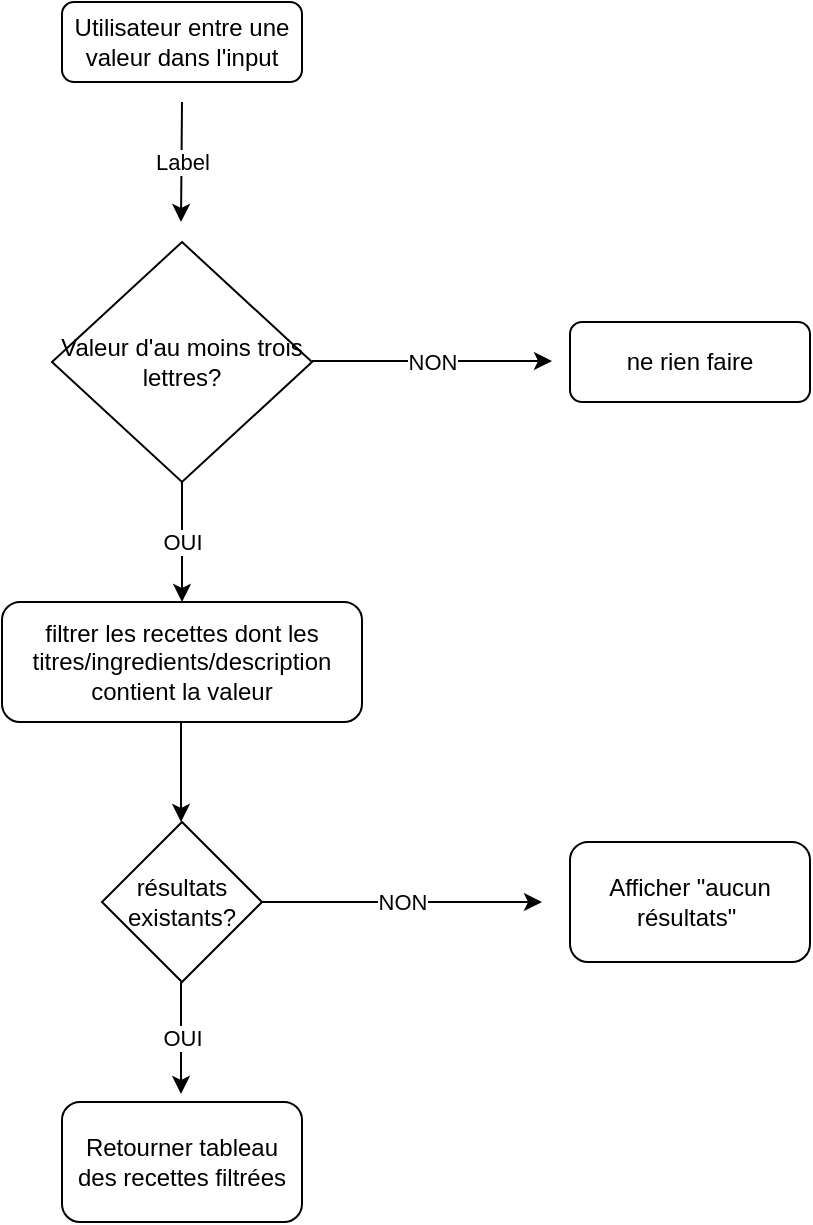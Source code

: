 <mxfile version="14.6.13" type="device"><diagram id="C5RBs43oDa-KdzZeNtuy" name="Page-1"><mxGraphModel dx="1422" dy="762" grid="1" gridSize="10" guides="1" tooltips="1" connect="1" arrows="1" fold="1" page="1" pageScale="1" pageWidth="827" pageHeight="1169" math="0" shadow="0"><root><mxCell id="WIyWlLk6GJQsqaUBKTNV-0"/><mxCell id="WIyWlLk6GJQsqaUBKTNV-1" parent="WIyWlLk6GJQsqaUBKTNV-0"/><mxCell id="WIyWlLk6GJQsqaUBKTNV-3" value="Utilisateur entre une valeur dans l'input" style="rounded=1;whiteSpace=wrap;html=1;fontSize=12;glass=0;strokeWidth=1;shadow=0;" parent="WIyWlLk6GJQsqaUBKTNV-1" vertex="1"><mxGeometry x="160" y="60" width="120" height="40" as="geometry"/></mxCell><mxCell id="WIyWlLk6GJQsqaUBKTNV-7" value="ne rien faire" style="rounded=1;whiteSpace=wrap;html=1;fontSize=12;glass=0;strokeWidth=1;shadow=0;" parent="WIyWlLk6GJQsqaUBKTNV-1" vertex="1"><mxGeometry x="414" y="220" width="120" height="40" as="geometry"/></mxCell><mxCell id="xd039JrLgHRqBpubF5o6-2" value="&lt;span&gt;Valeur d'au moins trois lettres?&lt;/span&gt;" style="rhombus;whiteSpace=wrap;html=1;" vertex="1" parent="WIyWlLk6GJQsqaUBKTNV-1"><mxGeometry x="155" y="180" width="130" height="120" as="geometry"/></mxCell><mxCell id="xd039JrLgHRqBpubF5o6-6" value="" style="endArrow=classic;html=1;" edge="1" parent="WIyWlLk6GJQsqaUBKTNV-1"><mxGeometry relative="1" as="geometry"><mxPoint x="220" y="300" as="sourcePoint"/><mxPoint x="220" y="360" as="targetPoint"/></mxGeometry></mxCell><mxCell id="xd039JrLgHRqBpubF5o6-7" value="OUI" style="edgeLabel;resizable=0;html=1;align=center;verticalAlign=middle;" connectable="0" vertex="1" parent="xd039JrLgHRqBpubF5o6-6"><mxGeometry relative="1" as="geometry"/></mxCell><mxCell id="xd039JrLgHRqBpubF5o6-8" value="" style="endArrow=classic;html=1;" edge="1" parent="WIyWlLk6GJQsqaUBKTNV-1"><mxGeometry relative="1" as="geometry"><mxPoint x="220" y="110" as="sourcePoint"/><mxPoint x="219.5" y="170" as="targetPoint"/></mxGeometry></mxCell><mxCell id="xd039JrLgHRqBpubF5o6-9" value="Label" style="edgeLabel;resizable=0;html=1;align=center;verticalAlign=middle;" connectable="0" vertex="1" parent="xd039JrLgHRqBpubF5o6-8"><mxGeometry relative="1" as="geometry"/></mxCell><mxCell id="xd039JrLgHRqBpubF5o6-10" value="" style="endArrow=classic;html=1;" edge="1" parent="WIyWlLk6GJQsqaUBKTNV-1"><mxGeometry relative="1" as="geometry"><mxPoint x="285" y="239.5" as="sourcePoint"/><mxPoint x="405" y="239.5" as="targetPoint"/><Array as="points"/></mxGeometry></mxCell><mxCell id="xd039JrLgHRqBpubF5o6-11" value="NON" style="edgeLabel;resizable=0;html=1;align=center;verticalAlign=middle;" connectable="0" vertex="1" parent="xd039JrLgHRqBpubF5o6-10"><mxGeometry relative="1" as="geometry"/></mxCell><mxCell id="xd039JrLgHRqBpubF5o6-12" value="filtrer les recettes dont les titres/ingredients/description contient la valeur" style="rounded=1;whiteSpace=wrap;html=1;" vertex="1" parent="WIyWlLk6GJQsqaUBKTNV-1"><mxGeometry x="130" y="360" width="180" height="60" as="geometry"/></mxCell><mxCell id="xd039JrLgHRqBpubF5o6-15" value="" style="endArrow=classic;html=1;" edge="1" parent="WIyWlLk6GJQsqaUBKTNV-1"><mxGeometry width="50" height="50" relative="1" as="geometry"><mxPoint x="219.5" y="420" as="sourcePoint"/><mxPoint x="219.5" y="470" as="targetPoint"/></mxGeometry></mxCell><mxCell id="xd039JrLgHRqBpubF5o6-17" value="résultats existants?" style="rhombus;whiteSpace=wrap;html=1;" vertex="1" parent="WIyWlLk6GJQsqaUBKTNV-1"><mxGeometry x="180" y="470" width="80" height="80" as="geometry"/></mxCell><mxCell id="xd039JrLgHRqBpubF5o6-18" value="" style="endArrow=classic;html=1;exitX=1;exitY=0.5;exitDx=0;exitDy=0;" edge="1" parent="WIyWlLk6GJQsqaUBKTNV-1" source="xd039JrLgHRqBpubF5o6-17"><mxGeometry relative="1" as="geometry"><mxPoint x="280" y="509.5" as="sourcePoint"/><mxPoint x="400" y="510" as="targetPoint"/></mxGeometry></mxCell><mxCell id="xd039JrLgHRqBpubF5o6-19" value="NON" style="edgeLabel;resizable=0;html=1;align=center;verticalAlign=middle;" connectable="0" vertex="1" parent="xd039JrLgHRqBpubF5o6-18"><mxGeometry relative="1" as="geometry"/></mxCell><mxCell id="xd039JrLgHRqBpubF5o6-20" value="Afficher &quot;aucun résultats&quot;&amp;nbsp;" style="rounded=1;whiteSpace=wrap;html=1;" vertex="1" parent="WIyWlLk6GJQsqaUBKTNV-1"><mxGeometry x="414" y="480" width="120" height="60" as="geometry"/></mxCell><mxCell id="xd039JrLgHRqBpubF5o6-24" value="" style="endArrow=classic;html=1;" edge="1" parent="WIyWlLk6GJQsqaUBKTNV-1"><mxGeometry relative="1" as="geometry"><mxPoint x="219.5" y="550" as="sourcePoint"/><mxPoint x="219.5" y="606" as="targetPoint"/></mxGeometry></mxCell><mxCell id="xd039JrLgHRqBpubF5o6-25" value="OUI" style="edgeLabel;resizable=0;html=1;align=center;verticalAlign=middle;" connectable="0" vertex="1" parent="xd039JrLgHRqBpubF5o6-24"><mxGeometry relative="1" as="geometry"/></mxCell><mxCell id="xd039JrLgHRqBpubF5o6-26" value="Retourner tableau des recettes filtrées" style="rounded=1;whiteSpace=wrap;html=1;" vertex="1" parent="WIyWlLk6GJQsqaUBKTNV-1"><mxGeometry x="160" y="610" width="120" height="60" as="geometry"/></mxCell></root></mxGraphModel></diagram></mxfile>
